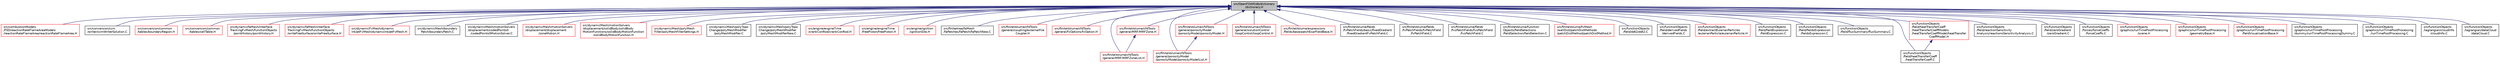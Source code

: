 digraph "src/OpenFOAM/db/dictionary/dictionary.H"
{
  bgcolor="transparent";
  edge [fontname="Helvetica",fontsize="10",labelfontname="Helvetica",labelfontsize="10"];
  node [fontname="Helvetica",fontsize="10",shape=record];
  Node1 [label="src/OpenFOAM/db/dictionary\l/dictionary.H",height=0.2,width=0.4,color="black", fillcolor="grey75", style="filled" fontcolor="black"];
  Node1 -> Node2 [dir="back",color="midnightblue",fontsize="10",style="solid",fontname="Helvetica"];
  Node2 [label="src/combustionModels\l/FSD/reactionRateFlameAreaModels\l/reactionRateFlameArea/reactionRateFlameArea.H",height=0.2,width=0.4,color="red",URL="$reactionRateFlameArea_8H.html"];
  Node1 -> Node3 [dir="back",color="midnightblue",fontsize="10",style="solid",fontname="Helvetica"];
  Node3 [label="src/conversion/ccm\l/writer/ccmWriterSolution.C",height=0.2,width=0.4,color="black",URL="$ccmWriterSolution_8C.html"];
  Node1 -> Node4 [dir="back",color="midnightblue",fontsize="10",style="solid",fontname="Helvetica"];
  Node4 [label="src/conversion/common\l/tables/boundaryRegion.H",height=0.2,width=0.4,color="red",URL="$boundaryRegion_8H.html"];
  Node1 -> Node5 [dir="back",color="midnightblue",fontsize="10",style="solid",fontname="Helvetica"];
  Node5 [label="src/conversion/common\l/tables/cellTable.H",height=0.2,width=0.4,color="red",URL="$cellTable_8H.html"];
  Node1 -> Node6 [dir="back",color="midnightblue",fontsize="10",style="solid",fontname="Helvetica"];
  Node6 [label="src/dynamicFaMesh/interface\lTrackingFvMesh/functionObjects\l/pointHistory/pointHistory.H",height=0.2,width=0.4,color="red",URL="$pointHistory_8H.html"];
  Node1 -> Node7 [dir="back",color="midnightblue",fontsize="10",style="solid",fontname="Helvetica"];
  Node7 [label="src/dynamicFaMesh/interface\lTrackingFvMesh/functionObjects\l/writeFreeSurface/writeFreeSurface.H",height=0.2,width=0.4,color="red",URL="$writeFreeSurface_8H.html"];
  Node1 -> Node8 [dir="back",color="midnightblue",fontsize="10",style="solid",fontname="Helvetica"];
  Node8 [label="src/dynamicFvMesh/dynamic\lInkJetFvMesh/dynamicInkJetFvMesh.H",height=0.2,width=0.4,color="red",URL="$dynamicInkJetFvMesh_8H.html"];
  Node1 -> Node9 [dir="back",color="midnightblue",fontsize="10",style="solid",fontname="Helvetica"];
  Node9 [label="src/dynamicMesh/boundary\lPatch/boundaryPatch.C",height=0.2,width=0.4,color="black",URL="$boundaryPatch_8C.html"];
  Node1 -> Node10 [dir="back",color="midnightblue",fontsize="10",style="solid",fontname="Helvetica"];
  Node10 [label="src/dynamicMesh/motionSolvers\l/displacement/codedPoints0\l/codedPoints0MotionSolver.C",height=0.2,width=0.4,color="black",URL="$codedPoints0MotionSolver_8C.html"];
  Node1 -> Node11 [dir="back",color="midnightblue",fontsize="10",style="solid",fontname="Helvetica"];
  Node11 [label="src/dynamicMesh/motionSolvers\l/displacement/displacement\l/zoneMotion.H",height=0.2,width=0.4,color="red",URL="$zoneMotion_8H.html"];
  Node1 -> Node12 [dir="back",color="midnightblue",fontsize="10",style="solid",fontname="Helvetica"];
  Node12 [label="src/dynamicMesh/motionSolvers\l/displacement/solidBody/solidBody\lMotionFunctions/solidBodyMotionFunction\l/solidBodyMotionFunction.H",height=0.2,width=0.4,color="red",URL="$solidBodyMotionFunction_8H.html"];
  Node1 -> Node13 [dir="back",color="midnightblue",fontsize="10",style="solid",fontname="Helvetica"];
  Node13 [label="src/dynamicMesh/polyMesh\lFilter/polyMeshFilterSettings.H",height=0.2,width=0.4,color="red",URL="$polyMeshFilterSettings_8H.html"];
  Node1 -> Node14 [dir="back",color="midnightblue",fontsize="10",style="solid",fontname="Helvetica"];
  Node14 [label="src/dynamicMesh/polyTopo\lChange/polyMeshModifier\l/polyMeshModifier.C",height=0.2,width=0.4,color="black",URL="$polyMeshModifier_8C.html",tooltip="Virtual base class for mesh modifiers. "];
  Node1 -> Node15 [dir="back",color="midnightblue",fontsize="10",style="solid",fontname="Helvetica"];
  Node15 [label="src/dynamicMesh/polyTopo\lChange/polyMeshModifier\l/polyMeshModifierNew.C",height=0.2,width=0.4,color="black",URL="$polyMeshModifierNew_8C.html"];
  Node1 -> Node16 [dir="back",color="midnightblue",fontsize="10",style="solid",fontname="Helvetica"];
  Node16 [label="src/engine/engineTime\l/crankConRod/crankConRod.H",height=0.2,width=0.4,color="red",URL="$crankConRod_8H.html"];
  Node1 -> Node17 [dir="back",color="midnightblue",fontsize="10",style="solid",fontname="Helvetica"];
  Node17 [label="src/engine/engineTime\l/freePiston/freePiston.H",height=0.2,width=0.4,color="red",URL="$freePiston_8H.html"];
  Node1 -> Node18 [dir="back",color="midnightblue",fontsize="10",style="solid",fontname="Helvetica"];
  Node18 [label="src/engine/ignition\l/ignitionSite.H",height=0.2,width=0.4,color="red",URL="$ignitionSite_8H.html"];
  Node1 -> Node19 [dir="back",color="midnightblue",fontsize="10",style="solid",fontname="Helvetica"];
  Node19 [label="src/finiteArea/faMesh\l/faPatches/faPatch/faPatchNew.C",height=0.2,width=0.4,color="black",URL="$faPatchNew_8C.html"];
  Node1 -> Node20 [dir="back",color="midnightblue",fontsize="10",style="solid",fontname="Helvetica"];
  Node20 [label="src/finiteVolume/cfdTools\l/general/coupling/externalFile\lCoupler.H",height=0.2,width=0.4,color="red",URL="$externalFileCoupler_8H.html"];
  Node1 -> Node21 [dir="back",color="midnightblue",fontsize="10",style="solid",fontname="Helvetica"];
  Node21 [label="src/finiteVolume/cfdTools\l/general/fvOptions/fvOption.H",height=0.2,width=0.4,color="red",URL="$fvOption_8H.html"];
  Node1 -> Node22 [dir="back",color="midnightblue",fontsize="10",style="solid",fontname="Helvetica"];
  Node22 [label="src/finiteVolume/cfdTools\l/general/MRF/MRFZoneList.H",height=0.2,width=0.4,color="red",URL="$MRFZoneList_8H.html"];
  Node1 -> Node23 [dir="back",color="midnightblue",fontsize="10",style="solid",fontname="Helvetica"];
  Node23 [label="src/finiteVolume/cfdTools\l/general/MRF/MRFZone.H",height=0.2,width=0.4,color="red",URL="$MRFZone_8H.html"];
  Node23 -> Node22 [dir="back",color="midnightblue",fontsize="10",style="solid",fontname="Helvetica"];
  Node1 -> Node24 [dir="back",color="midnightblue",fontsize="10",style="solid",fontname="Helvetica"];
  Node24 [label="src/finiteVolume/cfdTools\l/general/porosityModel\l/porosityModel/porosityModelList.H",height=0.2,width=0.4,color="red",URL="$porosityModelList_8H.html"];
  Node1 -> Node25 [dir="back",color="midnightblue",fontsize="10",style="solid",fontname="Helvetica"];
  Node25 [label="src/finiteVolume/cfdTools\l/general/porosityModel\l/porosityModel/porosityModel.H",height=0.2,width=0.4,color="red",URL="$porosityModel_8H.html"];
  Node25 -> Node24 [dir="back",color="midnightblue",fontsize="10",style="solid",fontname="Helvetica"];
  Node1 -> Node26 [dir="back",color="midnightblue",fontsize="10",style="solid",fontname="Helvetica"];
  Node26 [label="src/finiteVolume/cfdTools\l/general/solutionControl\l/loopControl/loopControl.H",height=0.2,width=0.4,color="red",URL="$loopControl_8H.html"];
  Node1 -> Node27 [dir="back",color="midnightblue",fontsize="10",style="solid",fontname="Helvetica"];
  Node27 [label="src/finiteVolume/expressions\l/fields/base/patchExprFieldBase.H",height=0.2,width=0.4,color="red",URL="$patchExprFieldBase_8H.html"];
  Node1 -> Node28 [dir="back",color="midnightblue",fontsize="10",style="solid",fontname="Helvetica"];
  Node28 [label="src/finiteVolume/fields\l/fvPatchFields/basic/fixedGradient\l/fixedGradientFvPatchField.C",height=0.2,width=0.4,color="black",URL="$fixedGradientFvPatchField_8C.html"];
  Node1 -> Node29 [dir="back",color="midnightblue",fontsize="10",style="solid",fontname="Helvetica"];
  Node29 [label="src/finiteVolume/fields\l/fvPatchFields/fvPatchField\l/fvPatchField.C",height=0.2,width=0.4,color="black",URL="$fvPatchField_8C.html"];
  Node1 -> Node30 [dir="back",color="midnightblue",fontsize="10",style="solid",fontname="Helvetica"];
  Node30 [label="src/finiteVolume/fields\l/fvsPatchFields/fvsPatchField\l/fvsPatchField.C",height=0.2,width=0.4,color="black",URL="$fvsPatchField_8C.html"];
  Node1 -> Node31 [dir="back",color="midnightblue",fontsize="10",style="solid",fontname="Helvetica"];
  Node31 [label="src/finiteVolume/function\lObjects/fieldSelections\l/fieldSelection/fieldSelection.C",height=0.2,width=0.4,color="black",URL="$fieldSelection_8C.html"];
  Node1 -> Node32 [dir="back",color="midnightblue",fontsize="10",style="solid",fontname="Helvetica"];
  Node32 [label="src/finiteVolume/fvMesh\l/wallDist/patchDistMethods\l/patchDistMethod/patchDistMethod.H",height=0.2,width=0.4,color="red",URL="$patchDistMethod_8H.html"];
  Node1 -> Node33 [dir="back",color="midnightblue",fontsize="10",style="solid",fontname="Helvetica"];
  Node33 [label="src/functionObjects\l/field/ddt2/ddt2.C",height=0.2,width=0.4,color="black",URL="$ddt2_8C.html"];
  Node1 -> Node34 [dir="back",color="midnightblue",fontsize="10",style="solid",fontname="Helvetica"];
  Node34 [label="src/functionObjects\l/field/derivedFields\l/derivedFields.C",height=0.2,width=0.4,color="black",URL="$derivedFields_8C.html"];
  Node1 -> Node35 [dir="back",color="midnightblue",fontsize="10",style="solid",fontname="Helvetica"];
  Node35 [label="src/functionObjects\l/field/extractEulerianParticles\l/eulerianParticle/eulerianParticle.H",height=0.2,width=0.4,color="red",URL="$eulerianParticle_8H.html"];
  Node1 -> Node36 [dir="back",color="midnightblue",fontsize="10",style="solid",fontname="Helvetica"];
  Node36 [label="src/functionObjects\l/field/fieldExpression\l/fieldExpression.C",height=0.2,width=0.4,color="black",URL="$fieldExpression_8C.html"];
  Node1 -> Node37 [dir="back",color="midnightblue",fontsize="10",style="solid",fontname="Helvetica"];
  Node37 [label="src/functionObjects\l/field/fieldsExpression\l/fieldsExpression.C",height=0.2,width=0.4,color="black",URL="$fieldsExpression_8C.html"];
  Node1 -> Node38 [dir="back",color="midnightblue",fontsize="10",style="solid",fontname="Helvetica"];
  Node38 [label="src/functionObjects\l/field/fluxSummary/fluxSummary.C",height=0.2,width=0.4,color="black",URL="$fluxSummary_8C.html"];
  Node1 -> Node39 [dir="back",color="midnightblue",fontsize="10",style="solid",fontname="Helvetica"];
  Node39 [label="src/functionObjects\l/field/heatTransferCoeff\l/heatTransferCoeff.C",height=0.2,width=0.4,color="black",URL="$heatTransferCoeff_8C.html"];
  Node1 -> Node40 [dir="back",color="midnightblue",fontsize="10",style="solid",fontname="Helvetica"];
  Node40 [label="src/functionObjects\l/field/heatTransferCoeff\l/heatTransferCoeffModels\l/heatTransferCoeffModel/heatTransfer\lCoeffModel.H",height=0.2,width=0.4,color="red",URL="$heatTransferCoeffModel_8H.html"];
  Node40 -> Node39 [dir="back",color="midnightblue",fontsize="10",style="solid",fontname="Helvetica"];
  Node1 -> Node41 [dir="back",color="midnightblue",fontsize="10",style="solid",fontname="Helvetica"];
  Node41 [label="src/functionObjects\l/field/reactionSensitivity\lAnalysis/reactionsSensitivityAnalysis.C",height=0.2,width=0.4,color="black",URL="$reactionsSensitivityAnalysis_8C.html"];
  Node1 -> Node42 [dir="back",color="midnightblue",fontsize="10",style="solid",fontname="Helvetica"];
  Node42 [label="src/functionObjects\l/field/zeroGradient\l/zeroGradient.C",height=0.2,width=0.4,color="black",URL="$zeroGradient_8C.html"];
  Node1 -> Node43 [dir="back",color="midnightblue",fontsize="10",style="solid",fontname="Helvetica"];
  Node43 [label="src/functionObjects\l/forces/forceCoeffs\l/forceCoeffs.C",height=0.2,width=0.4,color="black",URL="$forceCoeffs_8C.html"];
  Node1 -> Node44 [dir="back",color="midnightblue",fontsize="10",style="solid",fontname="Helvetica"];
  Node44 [label="src/functionObjects\l/graphics/runTimePostProcessing\l/scene.H",height=0.2,width=0.4,color="red",URL="$scene_8H.html"];
  Node1 -> Node45 [dir="back",color="midnightblue",fontsize="10",style="solid",fontname="Helvetica"];
  Node45 [label="src/functionObjects\l/graphics/runTimePostProcessing\l/geometryBase.H",height=0.2,width=0.4,color="red",URL="$geometryBase_8H.html"];
  Node1 -> Node46 [dir="back",color="midnightblue",fontsize="10",style="solid",fontname="Helvetica"];
  Node46 [label="src/functionObjects\l/graphics/runTimePostProcessing\l/fieldVisualisationBase.H",height=0.2,width=0.4,color="red",URL="$fieldVisualisationBase_8H.html"];
  Node1 -> Node47 [dir="back",color="midnightblue",fontsize="10",style="solid",fontname="Helvetica"];
  Node47 [label="src/functionObjects\l/graphics/runTimePostProcessing\l/dummy/runTimePostProcessingDummy.C",height=0.2,width=0.4,color="black",URL="$runTimePostProcessingDummy_8C.html"];
  Node1 -> Node48 [dir="back",color="midnightblue",fontsize="10",style="solid",fontname="Helvetica"];
  Node48 [label="src/functionObjects\l/graphics/runTimePostProcessing\l/runTimePostProcessing.C",height=0.2,width=0.4,color="black",URL="$runTimePostProcessing_8C.html"];
  Node1 -> Node49 [dir="back",color="midnightblue",fontsize="10",style="solid",fontname="Helvetica"];
  Node49 [label="src/functionObjects\l/lagrangian/cloudInfo\l/cloudInfo.C",height=0.2,width=0.4,color="black",URL="$cloudInfo_8C.html"];
  Node1 -> Node50 [dir="back",color="midnightblue",fontsize="10",style="solid",fontname="Helvetica"];
  Node50 [label="src/functionObjects\l/lagrangian/dataCloud\l/dataCloud.C",height=0.2,width=0.4,color="black",URL="$dataCloud_8C.html"];
}
